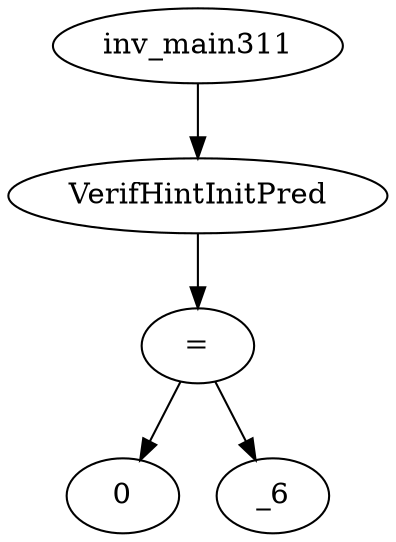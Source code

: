 digraph dag {
0 [label="inv_main311"];
1 [label="VerifHintInitPred"];
2 [label="="];
3 [label="0"];
4 [label="_6"];
0->1
1->2
2->4
2 -> 3
}
